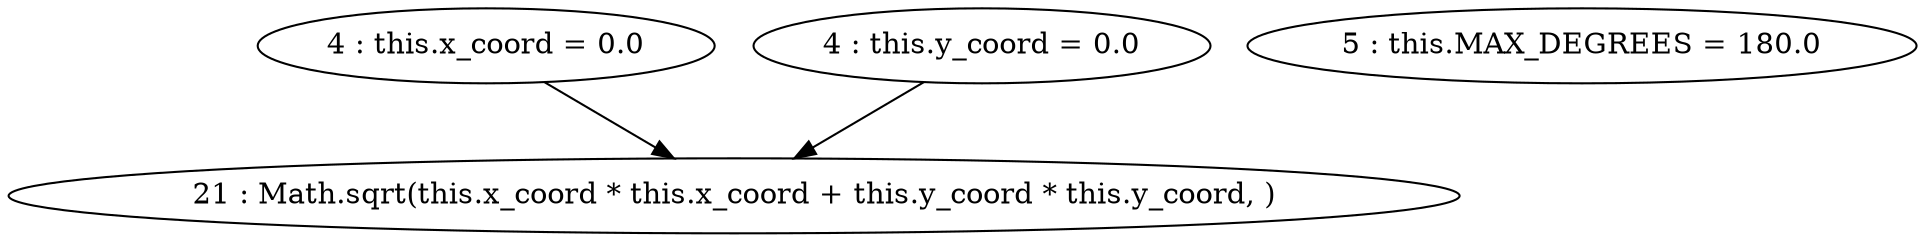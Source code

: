 digraph G {
"4 : this.x_coord = 0.0"
"4 : this.x_coord = 0.0" -> "21 : Math.sqrt(this.x_coord * this.x_coord + this.y_coord * this.y_coord, )"
"4 : this.y_coord = 0.0"
"4 : this.y_coord = 0.0" -> "21 : Math.sqrt(this.x_coord * this.x_coord + this.y_coord * this.y_coord, )"
"5 : this.MAX_DEGREES = 180.0"
"21 : Math.sqrt(this.x_coord * this.x_coord + this.y_coord * this.y_coord, )"
}